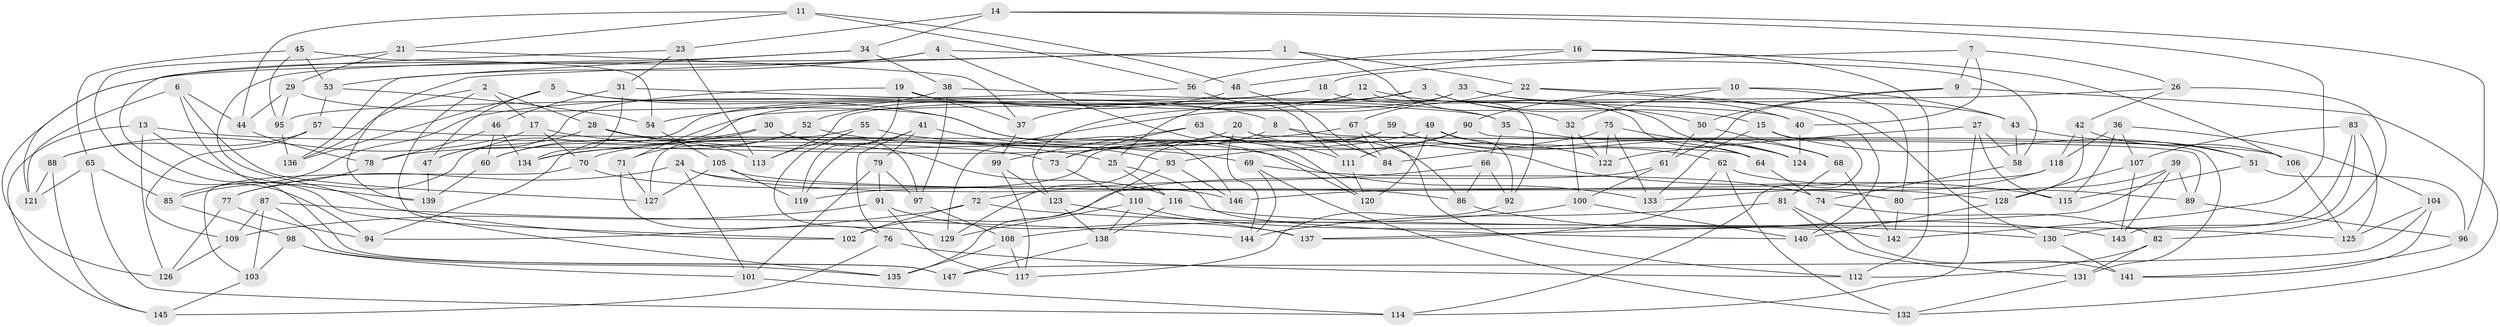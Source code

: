 // Generated by graph-tools (version 1.1) at 2025/37/03/09/25 02:37:59]
// undirected, 147 vertices, 294 edges
graph export_dot {
graph [start="1"]
  node [color=gray90,style=filled];
  1;
  2;
  3;
  4;
  5;
  6;
  7;
  8;
  9;
  10;
  11;
  12;
  13;
  14;
  15;
  16;
  17;
  18;
  19;
  20;
  21;
  22;
  23;
  24;
  25;
  26;
  27;
  28;
  29;
  30;
  31;
  32;
  33;
  34;
  35;
  36;
  37;
  38;
  39;
  40;
  41;
  42;
  43;
  44;
  45;
  46;
  47;
  48;
  49;
  50;
  51;
  52;
  53;
  54;
  55;
  56;
  57;
  58;
  59;
  60;
  61;
  62;
  63;
  64;
  65;
  66;
  67;
  68;
  69;
  70;
  71;
  72;
  73;
  74;
  75;
  76;
  77;
  78;
  79;
  80;
  81;
  82;
  83;
  84;
  85;
  86;
  87;
  88;
  89;
  90;
  91;
  92;
  93;
  94;
  95;
  96;
  97;
  98;
  99;
  100;
  101;
  102;
  103;
  104;
  105;
  106;
  107;
  108;
  109;
  110;
  111;
  112;
  113;
  114;
  115;
  116;
  117;
  118;
  119;
  120;
  121;
  122;
  123;
  124;
  125;
  126;
  127;
  128;
  129;
  130;
  131;
  132;
  133;
  134;
  135;
  136;
  137;
  138;
  139;
  140;
  141;
  142;
  143;
  144;
  145;
  146;
  147;
  1 -- 139;
  1 -- 22;
  1 -- 32;
  1 -- 126;
  2 -- 17;
  2 -- 136;
  2 -- 28;
  2 -- 135;
  3 -- 85;
  3 -- 15;
  3 -- 50;
  3 -- 25;
  4 -- 58;
  4 -- 53;
  4 -- 121;
  4 -- 120;
  5 -- 8;
  5 -- 136;
  5 -- 47;
  5 -- 146;
  6 -- 44;
  6 -- 127;
  6 -- 147;
  6 -- 121;
  7 -- 26;
  7 -- 18;
  7 -- 40;
  7 -- 9;
  8 -- 84;
  8 -- 73;
  8 -- 106;
  9 -- 50;
  9 -- 132;
  9 -- 61;
  10 -- 43;
  10 -- 80;
  10 -- 32;
  10 -- 90;
  11 -- 48;
  11 -- 56;
  11 -- 44;
  11 -- 21;
  12 -- 92;
  12 -- 123;
  12 -- 37;
  12 -- 124;
  13 -- 73;
  13 -- 145;
  13 -- 126;
  13 -- 139;
  14 -- 23;
  14 -- 96;
  14 -- 34;
  14 -- 142;
  15 -- 51;
  15 -- 114;
  15 -- 133;
  16 -- 56;
  16 -- 112;
  16 -- 48;
  16 -- 106;
  17 -- 25;
  17 -- 88;
  17 -- 70;
  18 -- 64;
  18 -- 113;
  18 -- 54;
  19 -- 35;
  19 -- 37;
  19 -- 47;
  19 -- 119;
  20 -- 89;
  20 -- 78;
  20 -- 144;
  20 -- 122;
  21 -- 94;
  21 -- 29;
  21 -- 37;
  22 -- 67;
  22 -- 130;
  22 -- 140;
  23 -- 113;
  23 -- 31;
  23 -- 102;
  24 -- 86;
  24 -- 101;
  24 -- 77;
  24 -- 80;
  25 -- 140;
  25 -- 116;
  26 -- 60;
  26 -- 82;
  26 -- 42;
  27 -- 115;
  27 -- 122;
  27 -- 58;
  27 -- 114;
  28 -- 69;
  28 -- 113;
  28 -- 47;
  29 -- 44;
  29 -- 95;
  29 -- 120;
  30 -- 94;
  30 -- 116;
  30 -- 97;
  30 -- 60;
  31 -- 35;
  31 -- 46;
  31 -- 134;
  32 -- 100;
  32 -- 122;
  33 -- 77;
  33 -- 43;
  33 -- 40;
  33 -- 129;
  34 -- 38;
  34 -- 136;
  34 -- 102;
  35 -- 66;
  35 -- 68;
  36 -- 118;
  36 -- 115;
  36 -- 107;
  36 -- 104;
  37 -- 99;
  38 -- 40;
  38 -- 71;
  38 -- 97;
  39 -- 80;
  39 -- 143;
  39 -- 89;
  39 -- 137;
  40 -- 124;
  41 -- 76;
  41 -- 93;
  41 -- 119;
  41 -- 79;
  42 -- 118;
  42 -- 128;
  42 -- 106;
  43 -- 58;
  43 -- 51;
  44 -- 78;
  45 -- 53;
  45 -- 65;
  45 -- 95;
  45 -- 54;
  46 -- 78;
  46 -- 134;
  46 -- 60;
  47 -- 139;
  48 -- 52;
  48 -- 84;
  49 -- 120;
  49 -- 70;
  49 -- 92;
  49 -- 124;
  50 -- 68;
  50 -- 61;
  51 -- 96;
  51 -- 115;
  52 -- 134;
  52 -- 133;
  52 -- 71;
  53 -- 57;
  53 -- 54;
  54 -- 105;
  55 -- 115;
  55 -- 127;
  55 -- 113;
  55 -- 129;
  56 -- 111;
  56 -- 95;
  57 -- 88;
  57 -- 109;
  57 -- 64;
  58 -- 74;
  59 -- 119;
  59 -- 62;
  59 -- 129;
  59 -- 64;
  60 -- 139;
  61 -- 102;
  61 -- 100;
  62 -- 132;
  62 -- 137;
  62 -- 89;
  63 -- 99;
  63 -- 86;
  63 -- 73;
  63 -- 111;
  64 -- 74;
  65 -- 85;
  65 -- 121;
  65 -- 114;
  66 -- 92;
  66 -- 72;
  66 -- 86;
  67 -- 112;
  67 -- 84;
  67 -- 134;
  68 -- 81;
  68 -- 142;
  69 -- 144;
  69 -- 132;
  69 -- 74;
  70 -- 103;
  70 -- 146;
  71 -- 127;
  71 -- 76;
  72 -- 125;
  72 -- 102;
  72 -- 94;
  73 -- 110;
  74 -- 82;
  75 -- 122;
  75 -- 124;
  75 -- 84;
  75 -- 133;
  76 -- 112;
  76 -- 145;
  77 -- 94;
  77 -- 126;
  78 -- 85;
  79 -- 97;
  79 -- 91;
  79 -- 101;
  80 -- 142;
  81 -- 144;
  81 -- 131;
  81 -- 141;
  82 -- 131;
  82 -- 112;
  83 -- 107;
  83 -- 143;
  83 -- 125;
  83 -- 130;
  85 -- 98;
  86 -- 143;
  87 -- 103;
  87 -- 147;
  87 -- 144;
  87 -- 109;
  88 -- 121;
  88 -- 145;
  89 -- 96;
  90 -- 131;
  90 -- 111;
  90 -- 93;
  91 -- 117;
  91 -- 137;
  91 -- 109;
  92 -- 117;
  93 -- 135;
  93 -- 146;
  95 -- 136;
  96 -- 141;
  97 -- 108;
  98 -- 101;
  98 -- 135;
  98 -- 103;
  99 -- 117;
  99 -- 123;
  100 -- 140;
  100 -- 108;
  101 -- 114;
  103 -- 145;
  104 -- 141;
  104 -- 147;
  104 -- 125;
  105 -- 119;
  105 -- 127;
  105 -- 128;
  106 -- 125;
  107 -- 128;
  107 -- 143;
  108 -- 135;
  108 -- 117;
  109 -- 126;
  110 -- 129;
  110 -- 142;
  110 -- 138;
  111 -- 120;
  116 -- 138;
  116 -- 130;
  118 -- 146;
  118 -- 133;
  123 -- 137;
  123 -- 138;
  128 -- 140;
  130 -- 141;
  131 -- 132;
  138 -- 147;
}
